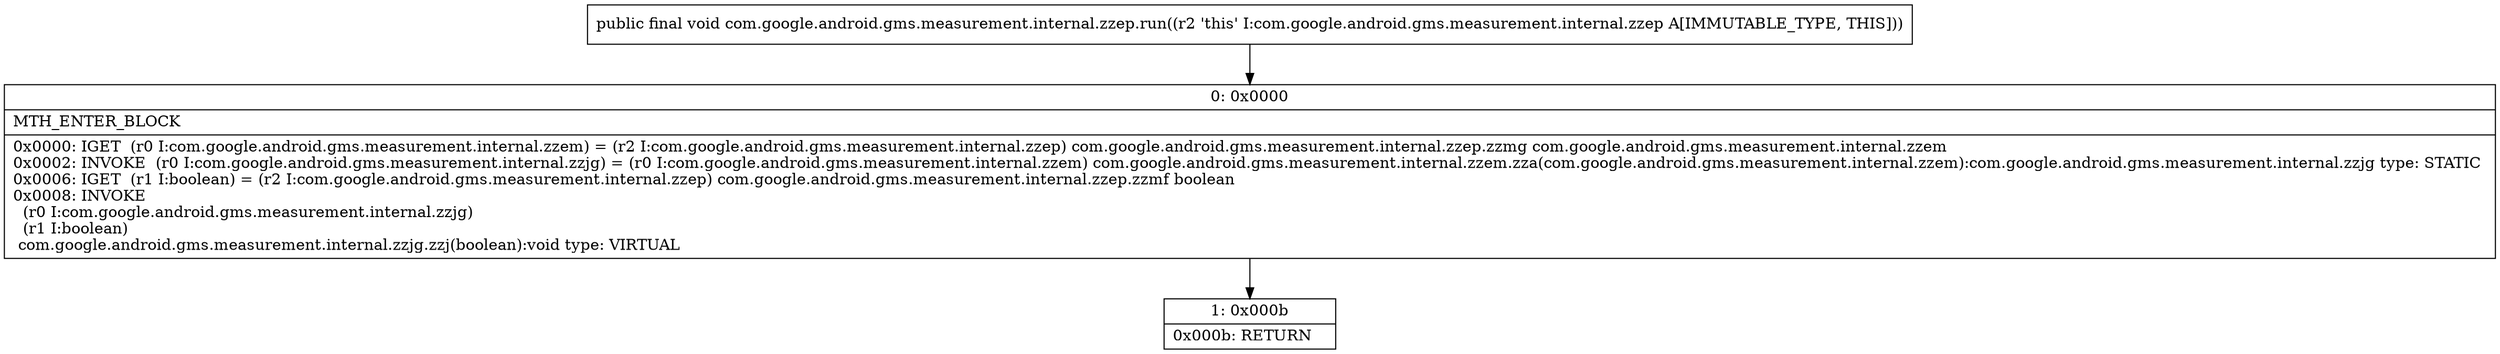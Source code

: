 digraph "CFG forcom.google.android.gms.measurement.internal.zzep.run()V" {
Node_0 [shape=record,label="{0\:\ 0x0000|MTH_ENTER_BLOCK\l|0x0000: IGET  (r0 I:com.google.android.gms.measurement.internal.zzem) = (r2 I:com.google.android.gms.measurement.internal.zzep) com.google.android.gms.measurement.internal.zzep.zzmg com.google.android.gms.measurement.internal.zzem \l0x0002: INVOKE  (r0 I:com.google.android.gms.measurement.internal.zzjg) = (r0 I:com.google.android.gms.measurement.internal.zzem) com.google.android.gms.measurement.internal.zzem.zza(com.google.android.gms.measurement.internal.zzem):com.google.android.gms.measurement.internal.zzjg type: STATIC \l0x0006: IGET  (r1 I:boolean) = (r2 I:com.google.android.gms.measurement.internal.zzep) com.google.android.gms.measurement.internal.zzep.zzmf boolean \l0x0008: INVOKE  \l  (r0 I:com.google.android.gms.measurement.internal.zzjg)\l  (r1 I:boolean)\l com.google.android.gms.measurement.internal.zzjg.zzj(boolean):void type: VIRTUAL \l}"];
Node_1 [shape=record,label="{1\:\ 0x000b|0x000b: RETURN   \l}"];
MethodNode[shape=record,label="{public final void com.google.android.gms.measurement.internal.zzep.run((r2 'this' I:com.google.android.gms.measurement.internal.zzep A[IMMUTABLE_TYPE, THIS])) }"];
MethodNode -> Node_0;
Node_0 -> Node_1;
}

